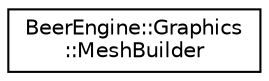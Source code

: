 digraph "Graphical Class Hierarchy"
{
  edge [fontname="Helvetica",fontsize="10",labelfontname="Helvetica",labelfontsize="10"];
  node [fontname="Helvetica",fontsize="10",shape=record];
  rankdir="LR";
  Node0 [label="BeerEngine::Graphics\l::MeshBuilder",height=0.2,width=0.4,color="black", fillcolor="white", style="filled",URL="$class_beer_engine_1_1_graphics_1_1_mesh_builder.html"];
}
